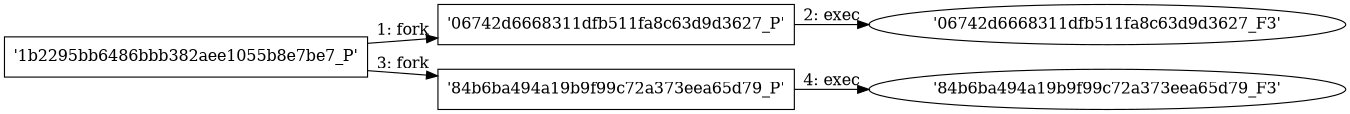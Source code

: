digraph "D:\Learning\Paper\apt\基于CTI的攻击预警\Dataset\攻击图\ASGfromALLCTI\Cloud security controls series Azure Security Center.dot" {
rankdir="LR"
size="9"
fixedsize="false"
splines="true"
nodesep=0.3
ranksep=0
fontsize=10
overlap="scalexy"
engine= "neato"
	"'1b2295bb6486bbb382aee1055b8e7be7_P'" [node_type=Process shape=box]
	"'06742d6668311dfb511fa8c63d9d3627_P'" [node_type=Process shape=box]
	"'1b2295bb6486bbb382aee1055b8e7be7_P'" -> "'06742d6668311dfb511fa8c63d9d3627_P'" [label="1: fork"]
	"'06742d6668311dfb511fa8c63d9d3627_P'" [node_type=Process shape=box]
	"'06742d6668311dfb511fa8c63d9d3627_F3'" [node_type=File shape=ellipse]
	"'06742d6668311dfb511fa8c63d9d3627_P'" -> "'06742d6668311dfb511fa8c63d9d3627_F3'" [label="2: exec"]
	"'1b2295bb6486bbb382aee1055b8e7be7_P'" [node_type=Process shape=box]
	"'84b6ba494a19b9f99c72a373eea65d79_P'" [node_type=Process shape=box]
	"'1b2295bb6486bbb382aee1055b8e7be7_P'" -> "'84b6ba494a19b9f99c72a373eea65d79_P'" [label="3: fork"]
	"'84b6ba494a19b9f99c72a373eea65d79_P'" [node_type=Process shape=box]
	"'84b6ba494a19b9f99c72a373eea65d79_F3'" [node_type=File shape=ellipse]
	"'84b6ba494a19b9f99c72a373eea65d79_P'" -> "'84b6ba494a19b9f99c72a373eea65d79_F3'" [label="4: exec"]
}
